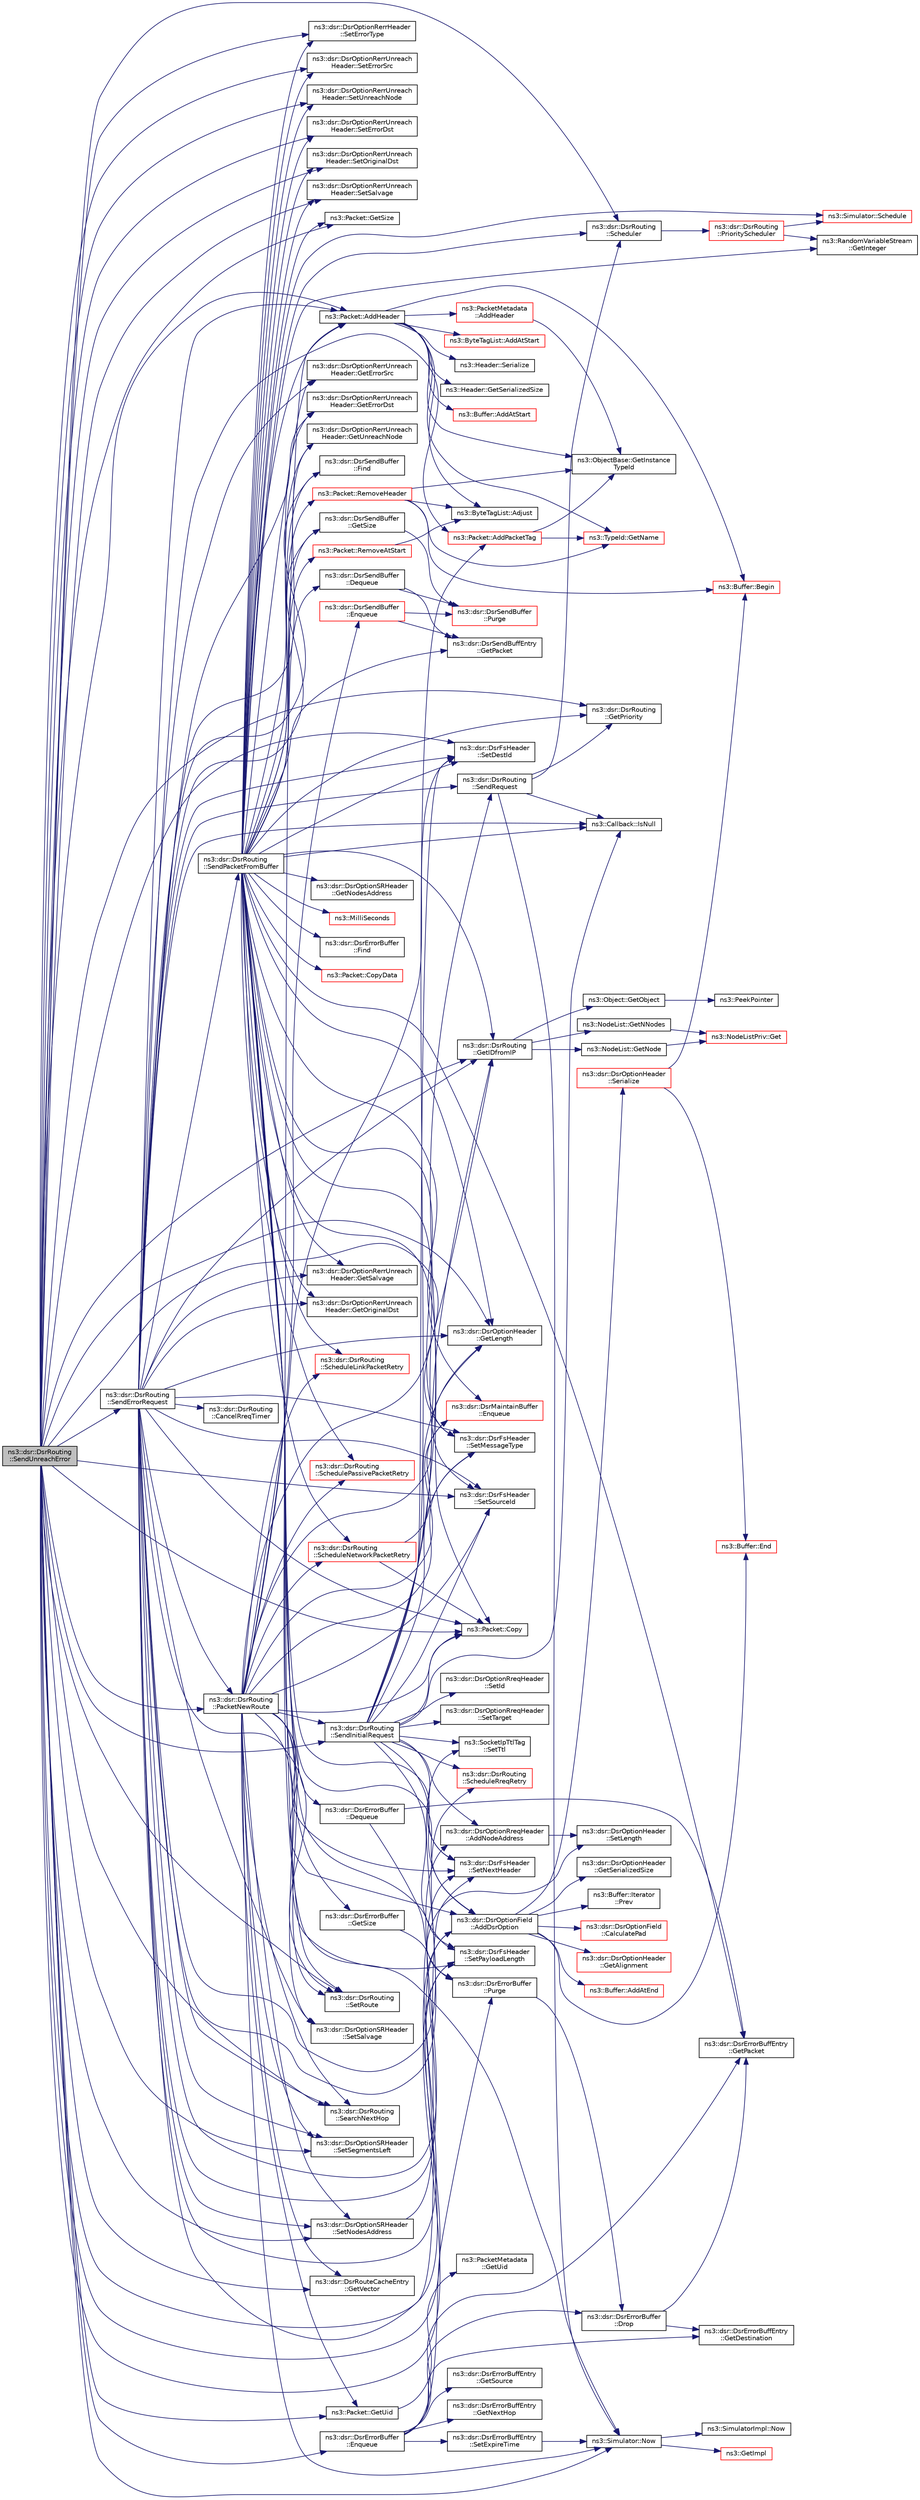 digraph "ns3::dsr::DsrRouting::SendUnreachError"
{
  edge [fontname="Helvetica",fontsize="10",labelfontname="Helvetica",labelfontsize="10"];
  node [fontname="Helvetica",fontsize="10",shape=record];
  rankdir="LR";
  Node1 [label="ns3::dsr::DsrRouting\l::SendUnreachError",height=0.2,width=0.4,color="black", fillcolor="grey75", style="filled", fontcolor="black"];
  Node1 -> Node2 [color="midnightblue",fontsize="10",style="solid"];
  Node2 [label="ns3::dsr::DsrFsHeader\l::SetNextHeader",height=0.2,width=0.4,color="black", fillcolor="white", style="filled",URL="$dc/dc2/classns3_1_1dsr_1_1DsrFsHeader.html#a31fa870af83764f8de3e37b739e0df39",tooltip="Set the \"Next header\" field. "];
  Node1 -> Node3 [color="midnightblue",fontsize="10",style="solid"];
  Node3 [label="ns3::dsr::DsrFsHeader\l::SetMessageType",height=0.2,width=0.4,color="black", fillcolor="white", style="filled",URL="$dc/dc2/classns3_1_1dsr_1_1DsrFsHeader.html#ab53490ba4b796d8bc64e2387cb614808"];
  Node1 -> Node4 [color="midnightblue",fontsize="10",style="solid"];
  Node4 [label="ns3::dsr::DsrFsHeader\l::SetSourceId",height=0.2,width=0.4,color="black", fillcolor="white", style="filled",URL="$dc/dc2/classns3_1_1dsr_1_1DsrFsHeader.html#a23f04e783e7f9e900bf17f173d96f4ee"];
  Node1 -> Node5 [color="midnightblue",fontsize="10",style="solid"];
  Node5 [label="ns3::dsr::DsrRouting\l::GetIDfromIP",height=0.2,width=0.4,color="black", fillcolor="white", style="filled",URL="$df/d32/classns3_1_1dsr_1_1DsrRouting.html#a4593e50d5f36e9b9b013fe0422067c44",tooltip="Get the node id from ip address. "];
  Node5 -> Node6 [color="midnightblue",fontsize="10",style="solid"];
  Node6 [label="ns3::NodeList::GetNNodes",height=0.2,width=0.4,color="black", fillcolor="white", style="filled",URL="$d0/dd8/classns3_1_1NodeList.html#a1d110b1670005895dd5812baab13682a"];
  Node6 -> Node7 [color="midnightblue",fontsize="10",style="solid"];
  Node7 [label="ns3::NodeListPriv::Get",height=0.2,width=0.4,color="red", fillcolor="white", style="filled",URL="$d4/d49/classns3_1_1NodeListPriv.html#a746ce1482b3c1cf31d5a50cd55cffa92",tooltip="Get the node list object. "];
  Node5 -> Node8 [color="midnightblue",fontsize="10",style="solid"];
  Node8 [label="ns3::NodeList::GetNode",height=0.2,width=0.4,color="black", fillcolor="white", style="filled",URL="$d0/dd8/classns3_1_1NodeList.html#a80ac09977d48d29db5c704ac8483cf6c"];
  Node8 -> Node7 [color="midnightblue",fontsize="10",style="solid"];
  Node5 -> Node9 [color="midnightblue",fontsize="10",style="solid"];
  Node9 [label="ns3::Object::GetObject",height=0.2,width=0.4,color="black", fillcolor="white", style="filled",URL="$d9/d77/classns3_1_1Object.html#a13e18c00017096c8381eb651d5bd0783"];
  Node9 -> Node10 [color="midnightblue",fontsize="10",style="solid"];
  Node10 [label="ns3::PeekPointer",height=0.2,width=0.4,color="black", fillcolor="white", style="filled",URL="$d7/d2e/namespacens3.html#af2a7557fe9afdd98d8f6f8f6e412cf5a"];
  Node1 -> Node11 [color="midnightblue",fontsize="10",style="solid"];
  Node11 [label="ns3::dsr::DsrFsHeader\l::SetDestId",height=0.2,width=0.4,color="black", fillcolor="white", style="filled",URL="$dc/dc2/classns3_1_1dsr_1_1DsrFsHeader.html#a366ce2a526714d7d5c1b030c93cfce2b"];
  Node1 -> Node12 [color="midnightblue",fontsize="10",style="solid"];
  Node12 [label="ns3::dsr::DsrOptionRerrHeader\l::SetErrorType",height=0.2,width=0.4,color="black", fillcolor="white", style="filled",URL="$d6/d26/classns3_1_1dsr_1_1DsrOptionRerrHeader.html#a276e77bd18c2df8bee92759f6d789701",tooltip="Set the route error type. "];
  Node1 -> Node13 [color="midnightblue",fontsize="10",style="solid"];
  Node13 [label="ns3::dsr::DsrOptionRerrUnreach\lHeader::SetErrorSrc",height=0.2,width=0.4,color="black", fillcolor="white", style="filled",URL="$d0/d90/classns3_1_1dsr_1_1DsrOptionRerrUnreachHeader.html#a0d7151da0f101bea94a9c352a7b7174a",tooltip="Set the route error source address. "];
  Node1 -> Node14 [color="midnightblue",fontsize="10",style="solid"];
  Node14 [label="ns3::dsr::DsrOptionRerrUnreach\lHeader::SetUnreachNode",height=0.2,width=0.4,color="black", fillcolor="white", style="filled",URL="$d0/d90/classns3_1_1dsr_1_1DsrOptionRerrUnreachHeader.html#a6cf82ac792fab829e8a04fb87ec339d4",tooltip="Set the unreachable node ip address. "];
  Node1 -> Node15 [color="midnightblue",fontsize="10",style="solid"];
  Node15 [label="ns3::dsr::DsrOptionRerrUnreach\lHeader::SetErrorDst",height=0.2,width=0.4,color="black", fillcolor="white", style="filled",URL="$d0/d90/classns3_1_1dsr_1_1DsrOptionRerrUnreachHeader.html#a6d4c996ae8b40494c715ff64261aa317",tooltip="Set the error destination ip address. "];
  Node1 -> Node16 [color="midnightblue",fontsize="10",style="solid"];
  Node16 [label="ns3::dsr::DsrOptionRerrUnreach\lHeader::SetOriginalDst",height=0.2,width=0.4,color="black", fillcolor="white", style="filled",URL="$d0/d90/classns3_1_1dsr_1_1DsrOptionRerrUnreachHeader.html#a09fa3ef4d6f4d7b9cf4226e3cad034ca",tooltip="Set the unreachable node ip address. "];
  Node1 -> Node17 [color="midnightblue",fontsize="10",style="solid"];
  Node17 [label="ns3::dsr::DsrOptionRerrUnreach\lHeader::SetSalvage",height=0.2,width=0.4,color="black", fillcolor="white", style="filled",URL="$d0/d90/classns3_1_1dsr_1_1DsrOptionRerrUnreachHeader.html#aa7dd64d6de9c3c474813cbe484e9d773",tooltip="Set the salvage value of the packet. "];
  Node1 -> Node18 [color="midnightblue",fontsize="10",style="solid"];
  Node18 [label="ns3::dsr::DsrOptionHeader\l::GetLength",height=0.2,width=0.4,color="black", fillcolor="white", style="filled",URL="$da/d3b/classns3_1_1dsr_1_1DsrOptionHeader.html#a0db5f2db2771d63e9579de6824a1cd5c",tooltip="Get the option length. "];
  Node1 -> Node19 [color="midnightblue",fontsize="10",style="solid"];
  Node19 [label="ns3::dsr::DsrRouting\l::SendErrorRequest",height=0.2,width=0.4,color="black", fillcolor="white", style="filled",URL="$df/d32/classns3_1_1dsr_1_1DsrRouting.html#ae2100978eb9447540ceceeda17e95cea",tooltip="Send the error request packet. "];
  Node19 -> Node20 [color="midnightblue",fontsize="10",style="solid"];
  Node20 [label="ns3::Callback::IsNull",height=0.2,width=0.4,color="black", fillcolor="white", style="filled",URL="$d1/d48/classns3_1_1Callback.html#aa8e27826badbf37f84763f36f70d9b54"];
  Node19 -> Node21 [color="midnightblue",fontsize="10",style="solid"];
  Node21 [label="ns3::dsr::DsrOptionRerrUnreach\lHeader::GetSalvage",height=0.2,width=0.4,color="black", fillcolor="white", style="filled",URL="$d0/d90/classns3_1_1dsr_1_1DsrOptionRerrUnreachHeader.html#accb89e9b2908de0a0fcd4db3a0ec2246",tooltip="Get the salvage value of the packet. "];
  Node19 -> Node22 [color="midnightblue",fontsize="10",style="solid"];
  Node22 [label="ns3::dsr::DsrOptionRerrUnreach\lHeader::GetOriginalDst",height=0.2,width=0.4,color="black", fillcolor="white", style="filled",URL="$d0/d90/classns3_1_1dsr_1_1DsrOptionRerrUnreachHeader.html#a61c084aa3fcd3cfef8f2637e60f8c1b2",tooltip="Get the unreachable node ip address. "];
  Node19 -> Node23 [color="midnightblue",fontsize="10",style="solid"];
  Node23 [label="ns3::dsr::DsrOptionRerrUnreach\lHeader::GetErrorSrc",height=0.2,width=0.4,color="black", fillcolor="white", style="filled",URL="$d0/d90/classns3_1_1dsr_1_1DsrOptionRerrUnreachHeader.html#af20fee94c77b871730fae3e29b4a0f4a",tooltip="Get the route error source address. "];
  Node19 -> Node24 [color="midnightblue",fontsize="10",style="solid"];
  Node24 [label="ns3::dsr::DsrOptionRerrUnreach\lHeader::GetErrorDst",height=0.2,width=0.4,color="black", fillcolor="white", style="filled",URL="$d0/d90/classns3_1_1dsr_1_1DsrOptionRerrUnreachHeader.html#ad52af57129fd6d28969a2a1f256b5cd5",tooltip="Get the error destination ip address. "];
  Node19 -> Node25 [color="midnightblue",fontsize="10",style="solid"];
  Node25 [label="ns3::dsr::DsrOptionRerrUnreach\lHeader::GetUnreachNode",height=0.2,width=0.4,color="black", fillcolor="white", style="filled",URL="$d0/d90/classns3_1_1dsr_1_1DsrOptionRerrUnreachHeader.html#a25398f4ae81b699369559c861404e0b9",tooltip="Get the unreachable node ip address. "];
  Node19 -> Node26 [color="midnightblue",fontsize="10",style="solid"];
  Node26 [label="ns3::dsr::DsrOptionSRHeader\l::SetNodesAddress",height=0.2,width=0.4,color="black", fillcolor="white", style="filled",URL="$dc/d0a/classns3_1_1dsr_1_1DsrOptionSRHeader.html#aede4f60ddf515ed837f9c0d64cf8dadd",tooltip="Set the vector of ipv4 address. "];
  Node26 -> Node27 [color="midnightblue",fontsize="10",style="solid"];
  Node27 [label="ns3::dsr::DsrOptionHeader\l::SetLength",height=0.2,width=0.4,color="black", fillcolor="white", style="filled",URL="$da/d3b/classns3_1_1dsr_1_1DsrOptionHeader.html#ac13ae881ef80b4c2fce6d59f8aa0fa3e",tooltip="Set the option length. "];
  Node19 -> Node28 [color="midnightblue",fontsize="10",style="solid"];
  Node28 [label="ns3::dsr::DsrOptionSRHeader\l::SetSegmentsLeft",height=0.2,width=0.4,color="black", fillcolor="white", style="filled",URL="$dc/d0a/classns3_1_1dsr_1_1DsrOptionSRHeader.html#ab4f451b0b38ab65c84c18d0c3cbb5fd9"];
  Node19 -> Node29 [color="midnightblue",fontsize="10",style="solid"];
  Node29 [label="ns3::dsr::DsrOptionSRHeader\l::SetSalvage",height=0.2,width=0.4,color="black", fillcolor="white", style="filled",URL="$dc/d0a/classns3_1_1dsr_1_1DsrOptionSRHeader.html#a70a69c4774bf6dc7d5e840a2e5e67b71"];
  Node19 -> Node30 [color="midnightblue",fontsize="10",style="solid"];
  Node30 [label="ns3::dsr::DsrRouting\l::SearchNextHop",height=0.2,width=0.4,color="black", fillcolor="white", style="filled",URL="$df/d32/classns3_1_1dsr_1_1DsrRouting.html#aa1b16658c14499af76ca7dd69c034f22",tooltip="Get the next hop of the route. "];
  Node19 -> Node31 [color="midnightblue",fontsize="10",style="solid"];
  Node31 [label="ns3::dsr::DsrRouting\l::PacketNewRoute",height=0.2,width=0.4,color="black", fillcolor="white", style="filled",URL="$df/d32/classns3_1_1dsr_1_1DsrRouting.html#ae70ab39db551d1d81afc081196f78017",tooltip="When route vector corrupted, originate a new packet, normally not happening. "];
  Node31 -> Node32 [color="midnightblue",fontsize="10",style="solid"];
  Node32 [label="ns3::Simulator::Now",height=0.2,width=0.4,color="black", fillcolor="white", style="filled",URL="$d7/deb/classns3_1_1Simulator.html#ac3178fa975b419f7875e7105be122800"];
  Node32 -> Node33 [color="midnightblue",fontsize="10",style="solid"];
  Node33 [label="ns3::GetImpl",height=0.2,width=0.4,color="red", fillcolor="white", style="filled",URL="$d4/d8b/group__simulator.html#ga42eb4eddad41528d4d99794a3dae3fd0",tooltip="Get the SimulatorImpl singleton. "];
  Node32 -> Node34 [color="midnightblue",fontsize="10",style="solid"];
  Node34 [label="ns3::SimulatorImpl::Now",height=0.2,width=0.4,color="black", fillcolor="white", style="filled",URL="$d2/d19/classns3_1_1SimulatorImpl.html#aa516c50060846adc6fd316e83ef0797c"];
  Node31 -> Node35 [color="midnightblue",fontsize="10",style="solid"];
  Node35 [label="ns3::Packet::Copy",height=0.2,width=0.4,color="black", fillcolor="white", style="filled",URL="$dd/d7a/classns3_1_1Packet.html#a5d5c70802a5f77fc5f0001e0cfc1898b",tooltip="performs a COW copy of the packet. "];
  Node31 -> Node36 [color="midnightblue",fontsize="10",style="solid"];
  Node36 [label="ns3::dsr::DsrSendBuffer\l::Enqueue",height=0.2,width=0.4,color="red", fillcolor="white", style="filled",URL="$da/d14/classns3_1_1dsr_1_1DsrSendBuffer.html#aac846f6a38f6fc6431c8483103ed5121"];
  Node36 -> Node37 [color="midnightblue",fontsize="10",style="solid"];
  Node37 [label="ns3::dsr::DsrSendBuffer\l::Purge",height=0.2,width=0.4,color="red", fillcolor="white", style="filled",URL="$da/d14/classns3_1_1dsr_1_1DsrSendBuffer.html#a4fc2bdaf29505ff9ec26f75b2e387e29",tooltip="Remove all expired entries. "];
  Node36 -> Node38 [color="midnightblue",fontsize="10",style="solid"];
  Node38 [label="ns3::dsr::DsrSendBuffEntry\l::GetPacket",height=0.2,width=0.4,color="black", fillcolor="white", style="filled",URL="$d8/db7/classns3_1_1dsr_1_1DsrSendBuffEntry.html#a51f97693de53632b27066e4da9b9654f"];
  Node31 -> Node39 [color="midnightblue",fontsize="10",style="solid"];
  Node39 [label="ns3::Packet::GetUid",height=0.2,width=0.4,color="black", fillcolor="white", style="filled",URL="$dd/d7a/classns3_1_1Packet.html#a1f212c825b50e54d94f5b9ae99592e6a",tooltip="Returns the packet&#39;s Uid. "];
  Node39 -> Node40 [color="midnightblue",fontsize="10",style="solid"];
  Node40 [label="ns3::PacketMetadata\l::GetUid",height=0.2,width=0.4,color="black", fillcolor="white", style="filled",URL="$d1/db1/classns3_1_1PacketMetadata.html#a08284bf2d5d0690d16a2eee813122ede",tooltip="Get the packet Uid. "];
  Node31 -> Node41 [color="midnightblue",fontsize="10",style="solid"];
  Node41 [label="ns3::dsr::DsrRouting\l::SendInitialRequest",height=0.2,width=0.4,color="black", fillcolor="white", style="filled",URL="$df/d32/classns3_1_1dsr_1_1DsrRouting.html#a74777d1806e768fccc1c2fe169b42c98",tooltip="Broadcast the route request packet in subnet. "];
  Node41 -> Node20 [color="midnightblue",fontsize="10",style="solid"];
  Node41 -> Node2 [color="midnightblue",fontsize="10",style="solid"];
  Node41 -> Node3 [color="midnightblue",fontsize="10",style="solid"];
  Node41 -> Node4 [color="midnightblue",fontsize="10",style="solid"];
  Node41 -> Node5 [color="midnightblue",fontsize="10",style="solid"];
  Node41 -> Node11 [color="midnightblue",fontsize="10",style="solid"];
  Node41 -> Node42 [color="midnightblue",fontsize="10",style="solid"];
  Node42 [label="ns3::dsr::DsrOptionRreqHeader\l::AddNodeAddress",height=0.2,width=0.4,color="black", fillcolor="white", style="filled",URL="$d9/d21/classns3_1_1dsr_1_1DsrOptionRreqHeader.html#ae129d6d2ffc45297396b07b50fcd36e5",tooltip="Add one node address. "];
  Node42 -> Node27 [color="midnightblue",fontsize="10",style="solid"];
  Node41 -> Node43 [color="midnightblue",fontsize="10",style="solid"];
  Node43 [label="ns3::dsr::DsrOptionRreqHeader\l::SetTarget",height=0.2,width=0.4,color="black", fillcolor="white", style="filled",URL="$d9/d21/classns3_1_1dsr_1_1DsrOptionRreqHeader.html#a81453bfd9f4f4df6cb61ecd1eefe11ab",tooltip="Set the target ipv4 address. "];
  Node41 -> Node44 [color="midnightblue",fontsize="10",style="solid"];
  Node44 [label="ns3::dsr::DsrOptionRreqHeader\l::SetId",height=0.2,width=0.4,color="black", fillcolor="white", style="filled",URL="$d9/d21/classns3_1_1dsr_1_1DsrOptionRreqHeader.html#af01074819531d7b2a8569fe466f925cb",tooltip="Set the request id number. "];
  Node41 -> Node45 [color="midnightblue",fontsize="10",style="solid"];
  Node45 [label="ns3::dsr::DsrOptionField\l::AddDsrOption",height=0.2,width=0.4,color="black", fillcolor="white", style="filled",URL="$d7/d28/classns3_1_1dsr_1_1DsrOptionField.html#acd03d07018e22f5e2b23975fae84fb3c",tooltip="Serialize the option, prepending pad1 or padn option as necessary. "];
  Node45 -> Node46 [color="midnightblue",fontsize="10",style="solid"];
  Node46 [label="ns3::dsr::DsrOptionField\l::CalculatePad",height=0.2,width=0.4,color="red", fillcolor="white", style="filled",URL="$d7/d28/classns3_1_1dsr_1_1DsrOptionField.html#a83b979a52f0e70889f34e58ea5398433",tooltip="Calculate padding. "];
  Node45 -> Node47 [color="midnightblue",fontsize="10",style="solid"];
  Node47 [label="ns3::dsr::DsrOptionHeader\l::GetAlignment",height=0.2,width=0.4,color="red", fillcolor="white", style="filled",URL="$da/d3b/classns3_1_1dsr_1_1DsrOptionHeader.html#aec0e060fd744d1c002c5b80c74a44232",tooltip="Get the Alignment requirement of this option header. "];
  Node45 -> Node48 [color="midnightblue",fontsize="10",style="solid"];
  Node48 [label="ns3::Buffer::AddAtEnd",height=0.2,width=0.4,color="red", fillcolor="white", style="filled",URL="$da/d85/classns3_1_1Buffer.html#a92dd87809af24fb10696fee9a9cb56cf"];
  Node45 -> Node49 [color="midnightblue",fontsize="10",style="solid"];
  Node49 [label="ns3::dsr::DsrOptionHeader\l::GetSerializedSize",height=0.2,width=0.4,color="black", fillcolor="white", style="filled",URL="$da/d3b/classns3_1_1dsr_1_1DsrOptionHeader.html#a654dd65cf8686660e0b7a32c84a432ce",tooltip="Get the serialized size of the packet. "];
  Node45 -> Node50 [color="midnightblue",fontsize="10",style="solid"];
  Node50 [label="ns3::Buffer::End",height=0.2,width=0.4,color="red", fillcolor="white", style="filled",URL="$da/d85/classns3_1_1Buffer.html#a52207c7aed7bae89fba2f9e997c82724"];
  Node45 -> Node51 [color="midnightblue",fontsize="10",style="solid"];
  Node51 [label="ns3::Buffer::Iterator\l::Prev",height=0.2,width=0.4,color="black", fillcolor="white", style="filled",URL="$d0/daf/classns3_1_1Buffer_1_1Iterator.html#a9913fb3b506a9f6efe46060531f051d8"];
  Node45 -> Node52 [color="midnightblue",fontsize="10",style="solid"];
  Node52 [label="ns3::dsr::DsrOptionHeader\l::Serialize",height=0.2,width=0.4,color="red", fillcolor="white", style="filled",URL="$da/d3b/classns3_1_1dsr_1_1DsrOptionHeader.html#a04d7999f22a25e1ccbde838e6c9bd7e1",tooltip="Serialize the packet. "];
  Node52 -> Node53 [color="midnightblue",fontsize="10",style="solid"];
  Node53 [label="ns3::Buffer::Begin",height=0.2,width=0.4,color="red", fillcolor="white", style="filled",URL="$da/d85/classns3_1_1Buffer.html#a893d4bf50df13e730b6cd0fda91b967f"];
  Node52 -> Node50 [color="midnightblue",fontsize="10",style="solid"];
  Node41 -> Node18 [color="midnightblue",fontsize="10",style="solid"];
  Node41 -> Node54 [color="midnightblue",fontsize="10",style="solid"];
  Node54 [label="ns3::dsr::DsrFsHeader\l::SetPayloadLength",height=0.2,width=0.4,color="black", fillcolor="white", style="filled",URL="$dc/dc2/classns3_1_1dsr_1_1DsrFsHeader.html#ad5d554d06faf5eb5b98d30a5eee9c87e"];
  Node41 -> Node55 [color="midnightblue",fontsize="10",style="solid"];
  Node55 [label="ns3::SocketIpTtlTag\l::SetTtl",height=0.2,width=0.4,color="black", fillcolor="white", style="filled",URL="$df/db8/classns3_1_1SocketIpTtlTag.html#a48f236b4dde3533b9ab16372cf6c5237",tooltip="Set the tag&#39;s TTL. "];
  Node41 -> Node35 [color="midnightblue",fontsize="10",style="solid"];
  Node41 -> Node56 [color="midnightblue",fontsize="10",style="solid"];
  Node56 [label="ns3::Packet::AddPacketTag",height=0.2,width=0.4,color="red", fillcolor="white", style="filled",URL="$dd/d7a/classns3_1_1Packet.html#a7400b8655852f5271c5957250d0141af",tooltip="Add a packet tag. "];
  Node56 -> Node57 [color="midnightblue",fontsize="10",style="solid"];
  Node57 [label="ns3::ObjectBase::GetInstance\lTypeId",height=0.2,width=0.4,color="black", fillcolor="white", style="filled",URL="$d2/dac/classns3_1_1ObjectBase.html#abe5b43a6f5b99a92a4c3122db31f06fb"];
  Node56 -> Node58 [color="midnightblue",fontsize="10",style="solid"];
  Node58 [label="ns3::TypeId::GetName",height=0.2,width=0.4,color="red", fillcolor="white", style="filled",URL="$d6/d11/classns3_1_1TypeId.html#aa3c41c79ae428b3cb396a9c6bb3ef314"];
  Node41 -> Node59 [color="midnightblue",fontsize="10",style="solid"];
  Node59 [label="ns3::dsr::DsrRouting\l::SendRequest",height=0.2,width=0.4,color="black", fillcolor="white", style="filled",URL="$df/d32/classns3_1_1dsr_1_1DsrRouting.html#a21496638c09e75ea310e876135d0bf64",tooltip="Forward the route request if the node is not the destination. "];
  Node59 -> Node20 [color="midnightblue",fontsize="10",style="solid"];
  Node59 -> Node60 [color="midnightblue",fontsize="10",style="solid"];
  Node60 [label="ns3::dsr::DsrRouting\l::GetPriority",height=0.2,width=0.4,color="black", fillcolor="white", style="filled",URL="$df/d32/classns3_1_1dsr_1_1DsrRouting.html#a67d111b0188b6e2210d1b4782820f8e3",tooltip="Set the priority of the packet in network queue. "];
  Node59 -> Node32 [color="midnightblue",fontsize="10",style="solid"];
  Node59 -> Node61 [color="midnightblue",fontsize="10",style="solid"];
  Node61 [label="ns3::dsr::DsrRouting\l::Scheduler",height=0.2,width=0.4,color="black", fillcolor="white", style="filled",URL="$df/d32/classns3_1_1dsr_1_1DsrRouting.html#aa518edb174bccce1062304404424c6e0",tooltip="This function is called to schedule sending packets from the network queue. "];
  Node61 -> Node62 [color="midnightblue",fontsize="10",style="solid"];
  Node62 [label="ns3::dsr::DsrRouting\l::PriorityScheduler",height=0.2,width=0.4,color="red", fillcolor="white", style="filled",URL="$df/d32/classns3_1_1dsr_1_1DsrRouting.html#aefc4dde8bd52b5b631a7ebf1d5924210",tooltip="This function is called to schedule sending packets from the network queue by priority. "];
  Node62 -> Node63 [color="midnightblue",fontsize="10",style="solid"];
  Node63 [label="ns3::Simulator::Schedule",height=0.2,width=0.4,color="red", fillcolor="white", style="filled",URL="$d7/deb/classns3_1_1Simulator.html#a671882c894a08af4a5e91181bf1eec13"];
  Node62 -> Node64 [color="midnightblue",fontsize="10",style="solid"];
  Node64 [label="ns3::RandomVariableStream\l::GetInteger",height=0.2,width=0.4,color="black", fillcolor="white", style="filled",URL="$dc/daa/classns3_1_1RandomVariableStream.html#a66cd94e6305ce7f000f1a9ff0fcb9aef",tooltip="Get the next random value as an integer drawn from the distribution. "];
  Node41 -> Node65 [color="midnightblue",fontsize="10",style="solid"];
  Node65 [label="ns3::dsr::DsrRouting\l::ScheduleRreqRetry",height=0.2,width=0.4,color="red", fillcolor="white", style="filled",URL="$df/d32/classns3_1_1dsr_1_1DsrRouting.html#a056b38f3af6c2992be89b8fc5cb15448",tooltip="Schedule the route request retry. "];
  Node31 -> Node2 [color="midnightblue",fontsize="10",style="solid"];
  Node31 -> Node3 [color="midnightblue",fontsize="10",style="solid"];
  Node31 -> Node4 [color="midnightblue",fontsize="10",style="solid"];
  Node31 -> Node5 [color="midnightblue",fontsize="10",style="solid"];
  Node31 -> Node11 [color="midnightblue",fontsize="10",style="solid"];
  Node31 -> Node66 [color="midnightblue",fontsize="10",style="solid"];
  Node66 [label="ns3::dsr::DsrRouteCacheEntry\l::GetVector",height=0.2,width=0.4,color="black", fillcolor="white", style="filled",URL="$d3/d34/classns3_1_1dsr_1_1DsrRouteCacheEntry.html#ae4da0e5291ffddc5ea66df0a8085bb6c"];
  Node31 -> Node30 [color="midnightblue",fontsize="10",style="solid"];
  Node31 -> Node26 [color="midnightblue",fontsize="10",style="solid"];
  Node31 -> Node28 [color="midnightblue",fontsize="10",style="solid"];
  Node31 -> Node29 [color="midnightblue",fontsize="10",style="solid"];
  Node31 -> Node18 [color="midnightblue",fontsize="10",style="solid"];
  Node31 -> Node54 [color="midnightblue",fontsize="10",style="solid"];
  Node31 -> Node45 [color="midnightblue",fontsize="10",style="solid"];
  Node31 -> Node67 [color="midnightblue",fontsize="10",style="solid"];
  Node67 [label="ns3::Packet::AddHeader",height=0.2,width=0.4,color="black", fillcolor="white", style="filled",URL="$dd/d7a/classns3_1_1Packet.html#a465108c595a0bc592095cbcab1832ed8",tooltip="Add header to this packet. "];
  Node67 -> Node68 [color="midnightblue",fontsize="10",style="solid"];
  Node68 [label="ns3::Header::GetSerializedSize",height=0.2,width=0.4,color="black", fillcolor="white", style="filled",URL="$d6/dae/classns3_1_1Header.html#a6ef0497eabc1b1fb0ad42738eb73f934"];
  Node67 -> Node57 [color="midnightblue",fontsize="10",style="solid"];
  Node67 -> Node58 [color="midnightblue",fontsize="10",style="solid"];
  Node67 -> Node69 [color="midnightblue",fontsize="10",style="solid"];
  Node69 [label="ns3::Buffer::AddAtStart",height=0.2,width=0.4,color="red", fillcolor="white", style="filled",URL="$da/d85/classns3_1_1Buffer.html#a8abd8164c3671d3dadc98fc66fade7b1"];
  Node67 -> Node70 [color="midnightblue",fontsize="10",style="solid"];
  Node70 [label="ns3::ByteTagList::Adjust",height=0.2,width=0.4,color="black", fillcolor="white", style="filled",URL="$dd/d64/classns3_1_1ByteTagList.html#a1fec06d7e6daaf8039cf2a148e4090f2"];
  Node67 -> Node71 [color="midnightblue",fontsize="10",style="solid"];
  Node71 [label="ns3::ByteTagList::AddAtStart",height=0.2,width=0.4,color="red", fillcolor="white", style="filled",URL="$dd/d64/classns3_1_1ByteTagList.html#acb4563fbe4299c55af41ba7a166b71d5"];
  Node67 -> Node72 [color="midnightblue",fontsize="10",style="solid"];
  Node72 [label="ns3::Header::Serialize",height=0.2,width=0.4,color="black", fillcolor="white", style="filled",URL="$d6/dae/classns3_1_1Header.html#afb61f1aac69ff8349a6bfe521fab5404"];
  Node67 -> Node53 [color="midnightblue",fontsize="10",style="solid"];
  Node67 -> Node73 [color="midnightblue",fontsize="10",style="solid"];
  Node73 [label="ns3::PacketMetadata\l::AddHeader",height=0.2,width=0.4,color="red", fillcolor="white", style="filled",URL="$d1/db1/classns3_1_1PacketMetadata.html#abdce736c4c5f647242f0808c0d2f9249",tooltip="Add an header. "];
  Node73 -> Node57 [color="midnightblue",fontsize="10",style="solid"];
  Node31 -> Node74 [color="midnightblue",fontsize="10",style="solid"];
  Node74 [label="ns3::dsr::DsrRouting\l::SetRoute",height=0.2,width=0.4,color="black", fillcolor="white", style="filled",URL="$df/d32/classns3_1_1dsr_1_1DsrRouting.html#a8a726fb52558a1a8172a5bd5b8cdb072",tooltip="Set the route to use for data packets, used by the option headers when sending data/control packets..."];
  Node31 -> Node75 [color="midnightblue",fontsize="10",style="solid"];
  Node75 [label="ns3::dsr::DsrMaintainBuffer\l::Enqueue",height=0.2,width=0.4,color="red", fillcolor="white", style="filled",URL="$d2/d89/classns3_1_1dsr_1_1DsrMaintainBuffer.html#a8ec30b5b9b0f6af36e61867327a47717",tooltip="Push entry in queue, if there is no entry with the same packet and destination address in queue..."];
  Node31 -> Node76 [color="midnightblue",fontsize="10",style="solid"];
  Node76 [label="ns3::dsr::DsrRouting\l::ScheduleLinkPacketRetry",height=0.2,width=0.4,color="red", fillcolor="white", style="filled",URL="$df/d32/classns3_1_1dsr_1_1DsrRouting.html#a947d831bc0964240b1a41b3a09832eff",tooltip="Schedule the packet retransmission based on link-layer acknowledgment. "];
  Node31 -> Node77 [color="midnightblue",fontsize="10",style="solid"];
  Node77 [label="ns3::dsr::DsrRouting\l::SchedulePassivePacketRetry",height=0.2,width=0.4,color="red", fillcolor="white", style="filled",URL="$df/d32/classns3_1_1dsr_1_1DsrRouting.html#abfdfa37822a492971fdf24540b635039",tooltip="Schedule the packet retransmission based on passive acknowledgment. "];
  Node31 -> Node78 [color="midnightblue",fontsize="10",style="solid"];
  Node78 [label="ns3::dsr::DsrRouting\l::ScheduleNetworkPacketRetry",height=0.2,width=0.4,color="red", fillcolor="white", style="filled",URL="$df/d32/classns3_1_1dsr_1_1DsrRouting.html#a6a18c6baa374d5e6a68f8952d1afdb13",tooltip="Schedule the packet retransmission based on network layer acknowledgment. "];
  Node78 -> Node35 [color="midnightblue",fontsize="10",style="solid"];
  Node78 -> Node75 [color="midnightblue",fontsize="10",style="solid"];
  Node19 -> Node74 [color="midnightblue",fontsize="10",style="solid"];
  Node19 -> Node79 [color="midnightblue",fontsize="10",style="solid"];
  Node79 [label="ns3::dsr::DsrRouting\l::CancelRreqTimer",height=0.2,width=0.4,color="black", fillcolor="white", style="filled",URL="$df/d32/classns3_1_1dsr_1_1DsrRouting.html#ad489fa602b093c8336cf4143ed60e429",tooltip="Cancel the route request timer. "];
  Node19 -> Node80 [color="midnightblue",fontsize="10",style="solid"];
  Node80 [label="ns3::dsr::DsrSendBuffer\l::GetSize",height=0.2,width=0.4,color="black", fillcolor="white", style="filled",URL="$da/d14/classns3_1_1dsr_1_1DsrSendBuffer.html#a0ecf75786eef7193fa5a5d84b2b7a1f0"];
  Node80 -> Node37 [color="midnightblue",fontsize="10",style="solid"];
  Node19 -> Node81 [color="midnightblue",fontsize="10",style="solid"];
  Node81 [label="ns3::dsr::DsrSendBuffer\l::Find",height=0.2,width=0.4,color="black", fillcolor="white", style="filled",URL="$da/d14/classns3_1_1dsr_1_1DsrSendBuffer.html#acf27d9e92a1d1960b9094c4108724a53"];
  Node19 -> Node82 [color="midnightblue",fontsize="10",style="solid"];
  Node82 [label="ns3::dsr::DsrRouting\l::SendPacketFromBuffer",height=0.2,width=0.4,color="black", fillcolor="white", style="filled",URL="$df/d32/classns3_1_1dsr_1_1DsrRouting.html#a1a862a16f3a5527f9425763864ac3e80",tooltip="This function is responsible for sending out data packets when have route, if no route found..."];
  Node82 -> Node20 [color="midnightblue",fontsize="10",style="solid"];
  Node82 -> Node83 [color="midnightblue",fontsize="10",style="solid"];
  Node83 [label="ns3::dsr::DsrOptionSRHeader\l::GetNodesAddress",height=0.2,width=0.4,color="black", fillcolor="white", style="filled",URL="$dc/d0a/classns3_1_1dsr_1_1DsrOptionSRHeader.html#a4b354aa443936dc063b4756ed323af33",tooltip="Get the vector of ipv4 address. "];
  Node82 -> Node81 [color="midnightblue",fontsize="10",style="solid"];
  Node82 -> Node84 [color="midnightblue",fontsize="10",style="solid"];
  Node84 [label="ns3::dsr::DsrSendBuffer\l::Dequeue",height=0.2,width=0.4,color="black", fillcolor="white", style="filled",URL="$da/d14/classns3_1_1dsr_1_1DsrSendBuffer.html#a31b49398ddb6a97b6ef27daa0d4ff6d7"];
  Node84 -> Node37 [color="midnightblue",fontsize="10",style="solid"];
  Node84 -> Node38 [color="midnightblue",fontsize="10",style="solid"];
  Node82 -> Node38 [color="midnightblue",fontsize="10",style="solid"];
  Node82 -> Node35 [color="midnightblue",fontsize="10",style="solid"];
  Node82 -> Node2 [color="midnightblue",fontsize="10",style="solid"];
  Node82 -> Node3 [color="midnightblue",fontsize="10",style="solid"];
  Node82 -> Node4 [color="midnightblue",fontsize="10",style="solid"];
  Node82 -> Node5 [color="midnightblue",fontsize="10",style="solid"];
  Node82 -> Node11 [color="midnightblue",fontsize="10",style="solid"];
  Node82 -> Node18 [color="midnightblue",fontsize="10",style="solid"];
  Node82 -> Node54 [color="midnightblue",fontsize="10",style="solid"];
  Node82 -> Node45 [color="midnightblue",fontsize="10",style="solid"];
  Node82 -> Node67 [color="midnightblue",fontsize="10",style="solid"];
  Node82 -> Node75 [color="midnightblue",fontsize="10",style="solid"];
  Node82 -> Node76 [color="midnightblue",fontsize="10",style="solid"];
  Node82 -> Node77 [color="midnightblue",fontsize="10",style="solid"];
  Node82 -> Node78 [color="midnightblue",fontsize="10",style="solid"];
  Node82 -> Node80 [color="midnightblue",fontsize="10",style="solid"];
  Node82 -> Node63 [color="midnightblue",fontsize="10",style="solid"];
  Node82 -> Node85 [color="midnightblue",fontsize="10",style="solid"];
  Node85 [label="ns3::MilliSeconds",height=0.2,width=0.4,color="red", fillcolor="white", style="filled",URL="$d1/dec/group__timecivil.html#gaf26127cf4571146b83a92ee18679c7a9"];
  Node82 -> Node64 [color="midnightblue",fontsize="10",style="solid"];
  Node82 -> Node86 [color="midnightblue",fontsize="10",style="solid"];
  Node86 [label="ns3::dsr::DsrErrorBuffer\l::Find",height=0.2,width=0.4,color="black", fillcolor="white", style="filled",URL="$d3/db1/classns3_1_1dsr_1_1DsrErrorBuffer.html#a6297a3549b5a22b7a71f7ffe44323b0e",tooltip="Finds whether a packet with destination dst exists in the queue. "];
  Node82 -> Node87 [color="midnightblue",fontsize="10",style="solid"];
  Node87 [label="ns3::dsr::DsrErrorBuffer\l::Dequeue",height=0.2,width=0.4,color="black", fillcolor="white", style="filled",URL="$d3/db1/classns3_1_1dsr_1_1DsrErrorBuffer.html#a58e0c804871e9834661054edaa8f3f21",tooltip="Return first found (the earliest) entry for given destination. "];
  Node87 -> Node88 [color="midnightblue",fontsize="10",style="solid"];
  Node88 [label="ns3::dsr::DsrErrorBuffer\l::Purge",height=0.2,width=0.4,color="black", fillcolor="white", style="filled",URL="$d3/db1/classns3_1_1dsr_1_1DsrErrorBuffer.html#af17a503d0ee7256061f4b09b7518293e",tooltip="Remove all expired entries. "];
  Node88 -> Node89 [color="midnightblue",fontsize="10",style="solid"];
  Node89 [label="ns3::dsr::DsrErrorBuffer\l::Drop",height=0.2,width=0.4,color="black", fillcolor="white", style="filled",URL="$d3/db1/classns3_1_1dsr_1_1DsrErrorBuffer.html#ae3d652471c13c24c6a333718c1b917a5",tooltip="Notify that packet is dropped from queue by timeout. "];
  Node89 -> Node90 [color="midnightblue",fontsize="10",style="solid"];
  Node90 [label="ns3::dsr::DsrErrorBuffEntry\l::GetPacket",height=0.2,width=0.4,color="black", fillcolor="white", style="filled",URL="$de/d8d/classns3_1_1dsr_1_1DsrErrorBuffEntry.html#af0960a1cc244125321b4aaeb54340137"];
  Node89 -> Node91 [color="midnightblue",fontsize="10",style="solid"];
  Node91 [label="ns3::dsr::DsrErrorBuffEntry\l::GetDestination",height=0.2,width=0.4,color="black", fillcolor="white", style="filled",URL="$de/d8d/classns3_1_1dsr_1_1DsrErrorBuffEntry.html#a1cb27ae68fd22d0e5f6f1fc53f174dba"];
  Node87 -> Node90 [color="midnightblue",fontsize="10",style="solid"];
  Node82 -> Node90 [color="midnightblue",fontsize="10",style="solid"];
  Node82 -> Node92 [color="midnightblue",fontsize="10",style="solid"];
  Node92 [label="ns3::Packet::GetSize",height=0.2,width=0.4,color="black", fillcolor="white", style="filled",URL="$dd/d7a/classns3_1_1Packet.html#a462855c9929954d4301a4edfe55f4f1c",tooltip="Returns the the size in bytes of the packet (including the zero-filled initial payload). "];
  Node82 -> Node93 [color="midnightblue",fontsize="10",style="solid"];
  Node93 [label="ns3::Packet::RemoveHeader",height=0.2,width=0.4,color="red", fillcolor="white", style="filled",URL="$dd/d7a/classns3_1_1Packet.html#a0961eccf975d75f902d40956c93ba63e",tooltip="Deserialize and remove the header from the internal buffer. "];
  Node93 -> Node53 [color="midnightblue",fontsize="10",style="solid"];
  Node93 -> Node57 [color="midnightblue",fontsize="10",style="solid"];
  Node93 -> Node58 [color="midnightblue",fontsize="10",style="solid"];
  Node93 -> Node70 [color="midnightblue",fontsize="10",style="solid"];
  Node82 -> Node94 [color="midnightblue",fontsize="10",style="solid"];
  Node94 [label="ns3::Packet::RemoveAtStart",height=0.2,width=0.4,color="red", fillcolor="white", style="filled",URL="$dd/d7a/classns3_1_1Packet.html#a78aa207e7921dd2f9f7e0d0b7a1c730a",tooltip="Remove size bytes from the start of the current packet. "];
  Node94 -> Node70 [color="midnightblue",fontsize="10",style="solid"];
  Node82 -> Node95 [color="midnightblue",fontsize="10",style="solid"];
  Node95 [label="ns3::Packet::CopyData",height=0.2,width=0.4,color="red", fillcolor="white", style="filled",URL="$dd/d7a/classns3_1_1Packet.html#a5a6d304b9e0d90733919ffe224b98f0d",tooltip="Copy the packet contents to a byte buffer. "];
  Node82 -> Node12 [color="midnightblue",fontsize="10",style="solid"];
  Node82 -> Node13 [color="midnightblue",fontsize="10",style="solid"];
  Node82 -> Node23 [color="midnightblue",fontsize="10",style="solid"];
  Node82 -> Node14 [color="midnightblue",fontsize="10",style="solid"];
  Node82 -> Node25 [color="midnightblue",fontsize="10",style="solid"];
  Node82 -> Node15 [color="midnightblue",fontsize="10",style="solid"];
  Node82 -> Node24 [color="midnightblue",fontsize="10",style="solid"];
  Node82 -> Node16 [color="midnightblue",fontsize="10",style="solid"];
  Node82 -> Node22 [color="midnightblue",fontsize="10",style="solid"];
  Node82 -> Node17 [color="midnightblue",fontsize="10",style="solid"];
  Node82 -> Node21 [color="midnightblue",fontsize="10",style="solid"];
  Node82 -> Node74 [color="midnightblue",fontsize="10",style="solid"];
  Node82 -> Node60 [color="midnightblue",fontsize="10",style="solid"];
  Node82 -> Node32 [color="midnightblue",fontsize="10",style="solid"];
  Node82 -> Node61 [color="midnightblue",fontsize="10",style="solid"];
  Node82 -> Node96 [color="midnightblue",fontsize="10",style="solid"];
  Node96 [label="ns3::dsr::DsrErrorBuffer\l::GetSize",height=0.2,width=0.4,color="black", fillcolor="white", style="filled",URL="$d3/db1/classns3_1_1dsr_1_1DsrErrorBuffer.html#ab92dc271abcc1543af60225e3bde0469",tooltip="Number of entries. "];
  Node96 -> Node88 [color="midnightblue",fontsize="10",style="solid"];
  Node19 -> Node2 [color="midnightblue",fontsize="10",style="solid"];
  Node19 -> Node3 [color="midnightblue",fontsize="10",style="solid"];
  Node19 -> Node4 [color="midnightblue",fontsize="10",style="solid"];
  Node19 -> Node5 [color="midnightblue",fontsize="10",style="solid"];
  Node19 -> Node11 [color="midnightblue",fontsize="10",style="solid"];
  Node19 -> Node42 [color="midnightblue",fontsize="10",style="solid"];
  Node19 -> Node45 [color="midnightblue",fontsize="10",style="solid"];
  Node19 -> Node18 [color="midnightblue",fontsize="10",style="solid"];
  Node19 -> Node54 [color="midnightblue",fontsize="10",style="solid"];
  Node19 -> Node67 [color="midnightblue",fontsize="10",style="solid"];
  Node19 -> Node55 [color="midnightblue",fontsize="10",style="solid"];
  Node19 -> Node35 [color="midnightblue",fontsize="10",style="solid"];
  Node19 -> Node56 [color="midnightblue",fontsize="10",style="solid"];
  Node19 -> Node59 [color="midnightblue",fontsize="10",style="solid"];
  Node19 -> Node65 [color="midnightblue",fontsize="10",style="solid"];
  Node1 -> Node32 [color="midnightblue",fontsize="10",style="solid"];
  Node1 -> Node54 [color="midnightblue",fontsize="10",style="solid"];
  Node1 -> Node45 [color="midnightblue",fontsize="10",style="solid"];
  Node1 -> Node67 [color="midnightblue",fontsize="10",style="solid"];
  Node1 -> Node35 [color="midnightblue",fontsize="10",style="solid"];
  Node1 -> Node97 [color="midnightblue",fontsize="10",style="solid"];
  Node97 [label="ns3::dsr::DsrErrorBuffer\l::Enqueue",height=0.2,width=0.4,color="black", fillcolor="white", style="filled",URL="$d3/db1/classns3_1_1dsr_1_1DsrErrorBuffer.html#a509601131629af3b0b4881f88d9b672e",tooltip="Push entry in queue, if there is no entry with the same packet and destination address in queue..."];
  Node97 -> Node88 [color="midnightblue",fontsize="10",style="solid"];
  Node97 -> Node90 [color="midnightblue",fontsize="10",style="solid"];
  Node97 -> Node98 [color="midnightblue",fontsize="10",style="solid"];
  Node98 [label="ns3::dsr::DsrErrorBuffEntry\l::GetSource",height=0.2,width=0.4,color="black", fillcolor="white", style="filled",URL="$de/d8d/classns3_1_1dsr_1_1DsrErrorBuffEntry.html#a4080124792aa33137386cc149442420c"];
  Node97 -> Node99 [color="midnightblue",fontsize="10",style="solid"];
  Node99 [label="ns3::dsr::DsrErrorBuffEntry\l::GetNextHop",height=0.2,width=0.4,color="black", fillcolor="white", style="filled",URL="$de/d8d/classns3_1_1dsr_1_1DsrErrorBuffEntry.html#a0cf14adfe4b11134bd3386a9b3eb0ba3"];
  Node97 -> Node91 [color="midnightblue",fontsize="10",style="solid"];
  Node97 -> Node100 [color="midnightblue",fontsize="10",style="solid"];
  Node100 [label="ns3::dsr::DsrErrorBuffEntry\l::SetExpireTime",height=0.2,width=0.4,color="black", fillcolor="white", style="filled",URL="$de/d8d/classns3_1_1dsr_1_1DsrErrorBuffEntry.html#a92707d73edf68b3fccf228f2a40d4996"];
  Node100 -> Node32 [color="midnightblue",fontsize="10",style="solid"];
  Node97 -> Node89 [color="midnightblue",fontsize="10",style="solid"];
  Node1 -> Node39 [color="midnightblue",fontsize="10",style="solid"];
  Node1 -> Node41 [color="midnightblue",fontsize="10",style="solid"];
  Node1 -> Node66 [color="midnightblue",fontsize="10",style="solid"];
  Node1 -> Node30 [color="midnightblue",fontsize="10",style="solid"];
  Node1 -> Node31 [color="midnightblue",fontsize="10",style="solid"];
  Node1 -> Node26 [color="midnightblue",fontsize="10",style="solid"];
  Node1 -> Node28 [color="midnightblue",fontsize="10",style="solid"];
  Node1 -> Node74 [color="midnightblue",fontsize="10",style="solid"];
  Node1 -> Node92 [color="midnightblue",fontsize="10",style="solid"];
  Node1 -> Node60 [color="midnightblue",fontsize="10",style="solid"];
  Node1 -> Node61 [color="midnightblue",fontsize="10",style="solid"];
}
